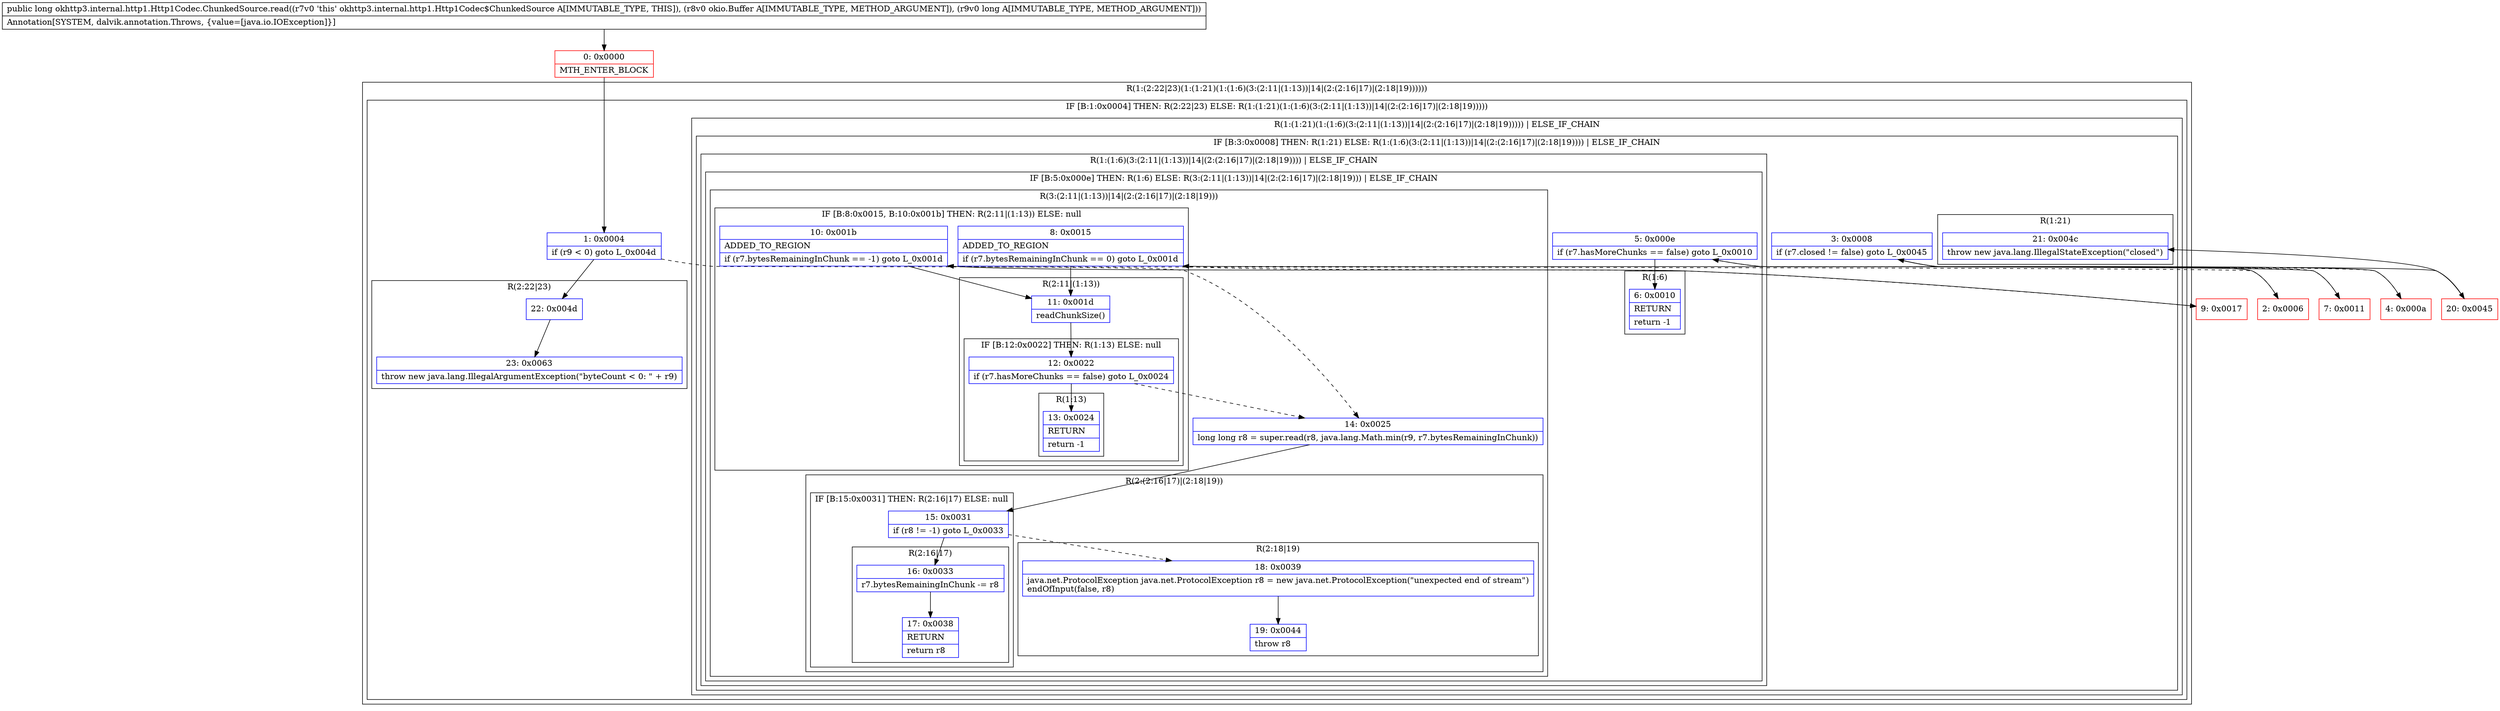 digraph "CFG forokhttp3.internal.http1.Http1Codec.ChunkedSource.read(Lokio\/Buffer;J)J" {
subgraph cluster_Region_1179922606 {
label = "R(1:(2:22|23)(1:(1:21)(1:(1:6)(3:(2:11|(1:13))|14|(2:(2:16|17)|(2:18|19))))))";
node [shape=record,color=blue];
subgraph cluster_IfRegion_1258606151 {
label = "IF [B:1:0x0004] THEN: R(2:22|23) ELSE: R(1:(1:21)(1:(1:6)(3:(2:11|(1:13))|14|(2:(2:16|17)|(2:18|19)))))";
node [shape=record,color=blue];
Node_1 [shape=record,label="{1\:\ 0x0004|if (r9 \< 0) goto L_0x004d\l}"];
subgraph cluster_Region_582689909 {
label = "R(2:22|23)";
node [shape=record,color=blue];
Node_22 [shape=record,label="{22\:\ 0x004d}"];
Node_23 [shape=record,label="{23\:\ 0x0063|throw new java.lang.IllegalArgumentException(\"byteCount \< 0: \" + r9)\l}"];
}
subgraph cluster_Region_1509632548 {
label = "R(1:(1:21)(1:(1:6)(3:(2:11|(1:13))|14|(2:(2:16|17)|(2:18|19))))) | ELSE_IF_CHAIN\l";
node [shape=record,color=blue];
subgraph cluster_IfRegion_1053667573 {
label = "IF [B:3:0x0008] THEN: R(1:21) ELSE: R(1:(1:6)(3:(2:11|(1:13))|14|(2:(2:16|17)|(2:18|19)))) | ELSE_IF_CHAIN\l";
node [shape=record,color=blue];
Node_3 [shape=record,label="{3\:\ 0x0008|if (r7.closed != false) goto L_0x0045\l}"];
subgraph cluster_Region_1406543773 {
label = "R(1:21)";
node [shape=record,color=blue];
Node_21 [shape=record,label="{21\:\ 0x004c|throw new java.lang.IllegalStateException(\"closed\")\l}"];
}
subgraph cluster_Region_674572574 {
label = "R(1:(1:6)(3:(2:11|(1:13))|14|(2:(2:16|17)|(2:18|19)))) | ELSE_IF_CHAIN\l";
node [shape=record,color=blue];
subgraph cluster_IfRegion_673160246 {
label = "IF [B:5:0x000e] THEN: R(1:6) ELSE: R(3:(2:11|(1:13))|14|(2:(2:16|17)|(2:18|19))) | ELSE_IF_CHAIN\l";
node [shape=record,color=blue];
Node_5 [shape=record,label="{5\:\ 0x000e|if (r7.hasMoreChunks == false) goto L_0x0010\l}"];
subgraph cluster_Region_2072431576 {
label = "R(1:6)";
node [shape=record,color=blue];
Node_6 [shape=record,label="{6\:\ 0x0010|RETURN\l|return \-1\l}"];
}
subgraph cluster_Region_1331867892 {
label = "R(3:(2:11|(1:13))|14|(2:(2:16|17)|(2:18|19)))";
node [shape=record,color=blue];
subgraph cluster_IfRegion_420409850 {
label = "IF [B:8:0x0015, B:10:0x001b] THEN: R(2:11|(1:13)) ELSE: null";
node [shape=record,color=blue];
Node_8 [shape=record,label="{8\:\ 0x0015|ADDED_TO_REGION\l|if (r7.bytesRemainingInChunk == 0) goto L_0x001d\l}"];
Node_10 [shape=record,label="{10\:\ 0x001b|ADDED_TO_REGION\l|if (r7.bytesRemainingInChunk == \-1) goto L_0x001d\l}"];
subgraph cluster_Region_410142236 {
label = "R(2:11|(1:13))";
node [shape=record,color=blue];
Node_11 [shape=record,label="{11\:\ 0x001d|readChunkSize()\l}"];
subgraph cluster_IfRegion_1280870152 {
label = "IF [B:12:0x0022] THEN: R(1:13) ELSE: null";
node [shape=record,color=blue];
Node_12 [shape=record,label="{12\:\ 0x0022|if (r7.hasMoreChunks == false) goto L_0x0024\l}"];
subgraph cluster_Region_21847376 {
label = "R(1:13)";
node [shape=record,color=blue];
Node_13 [shape=record,label="{13\:\ 0x0024|RETURN\l|return \-1\l}"];
}
}
}
}
Node_14 [shape=record,label="{14\:\ 0x0025|long long r8 = super.read(r8, java.lang.Math.min(r9, r7.bytesRemainingInChunk))\l}"];
subgraph cluster_Region_1864560034 {
label = "R(2:(2:16|17)|(2:18|19))";
node [shape=record,color=blue];
subgraph cluster_IfRegion_185677377 {
label = "IF [B:15:0x0031] THEN: R(2:16|17) ELSE: null";
node [shape=record,color=blue];
Node_15 [shape=record,label="{15\:\ 0x0031|if (r8 != \-1) goto L_0x0033\l}"];
subgraph cluster_Region_1209505771 {
label = "R(2:16|17)";
node [shape=record,color=blue];
Node_16 [shape=record,label="{16\:\ 0x0033|r7.bytesRemainingInChunk \-= r8\l}"];
Node_17 [shape=record,label="{17\:\ 0x0038|RETURN\l|return r8\l}"];
}
}
subgraph cluster_Region_1928902451 {
label = "R(2:18|19)";
node [shape=record,color=blue];
Node_18 [shape=record,label="{18\:\ 0x0039|java.net.ProtocolException java.net.ProtocolException r8 = new java.net.ProtocolException(\"unexpected end of stream\")\lendOfInput(false, r8)\l}"];
Node_19 [shape=record,label="{19\:\ 0x0044|throw r8\l}"];
}
}
}
}
}
}
}
}
}
Node_0 [shape=record,color=red,label="{0\:\ 0x0000|MTH_ENTER_BLOCK\l}"];
Node_2 [shape=record,color=red,label="{2\:\ 0x0006}"];
Node_4 [shape=record,color=red,label="{4\:\ 0x000a}"];
Node_7 [shape=record,color=red,label="{7\:\ 0x0011}"];
Node_9 [shape=record,color=red,label="{9\:\ 0x0017}"];
Node_20 [shape=record,color=red,label="{20\:\ 0x0045}"];
MethodNode[shape=record,label="{public long okhttp3.internal.http1.Http1Codec.ChunkedSource.read((r7v0 'this' okhttp3.internal.http1.Http1Codec$ChunkedSource A[IMMUTABLE_TYPE, THIS]), (r8v0 okio.Buffer A[IMMUTABLE_TYPE, METHOD_ARGUMENT]), (r9v0 long A[IMMUTABLE_TYPE, METHOD_ARGUMENT]))  | Annotation[SYSTEM, dalvik.annotation.Throws, \{value=[java.io.IOException]\}]\l}"];
MethodNode -> Node_0;
Node_1 -> Node_2[style=dashed];
Node_1 -> Node_22;
Node_22 -> Node_23;
Node_3 -> Node_4[style=dashed];
Node_3 -> Node_20;
Node_5 -> Node_6;
Node_5 -> Node_7[style=dashed];
Node_8 -> Node_9[style=dashed];
Node_8 -> Node_11;
Node_10 -> Node_11;
Node_10 -> Node_14[style=dashed];
Node_11 -> Node_12;
Node_12 -> Node_13;
Node_12 -> Node_14[style=dashed];
Node_14 -> Node_15;
Node_15 -> Node_16;
Node_15 -> Node_18[style=dashed];
Node_16 -> Node_17;
Node_18 -> Node_19;
Node_0 -> Node_1;
Node_2 -> Node_3;
Node_4 -> Node_5;
Node_7 -> Node_8;
Node_9 -> Node_10;
Node_20 -> Node_21;
}

